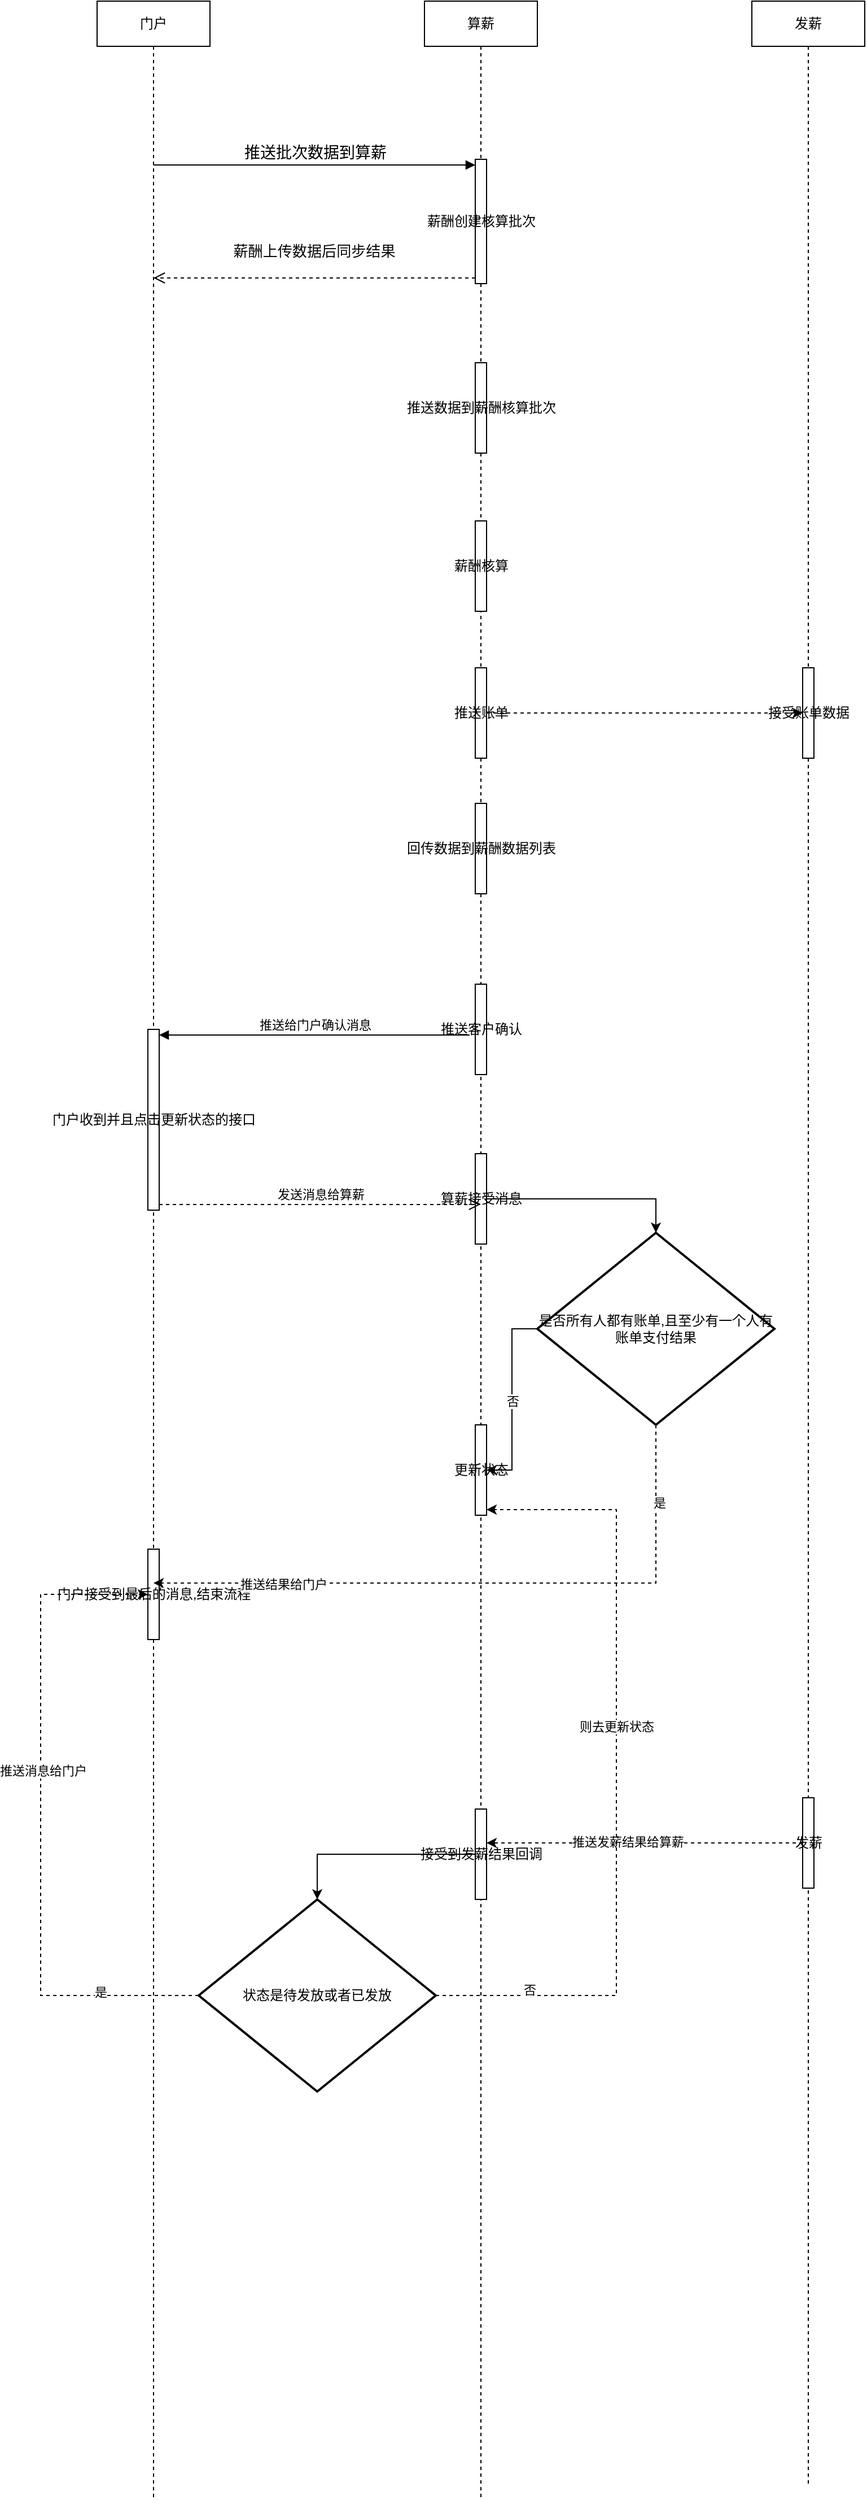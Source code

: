 <mxfile version="23.1.7" type="github">
  <diagram name="第 1 页" id="T3X3Ji3QXBZI6S5g4IXQ">
    <mxGraphModel dx="1914" dy="966" grid="1" gridSize="10" guides="1" tooltips="1" connect="1" arrows="1" fold="1" page="1" pageScale="1" pageWidth="4681" pageHeight="3300" math="0" shadow="0">
      <root>
        <mxCell id="0" />
        <mxCell id="1" parent="0" />
        <mxCell id="SMPte7XX7G0ImKCcsKHW-1" value="门户" style="shape=umlLifeline;perimeter=lifelinePerimeter;whiteSpace=wrap;html=1;container=1;dropTarget=0;collapsible=0;recursiveResize=0;outlineConnect=0;portConstraint=eastwest;newEdgeStyle={&quot;curved&quot;:0,&quot;rounded&quot;:0};" vertex="1" parent="1">
          <mxGeometry x="670" y="640" width="100" height="2210" as="geometry" />
        </mxCell>
        <mxCell id="SMPte7XX7G0ImKCcsKHW-14" value="门户收到并且点击更新状态的接口" style="html=1;points=[[0,0,0,0,5],[0,1,0,0,-5],[1,0,0,0,5],[1,1,0,0,-5]];perimeter=orthogonalPerimeter;outlineConnect=0;targetShapes=umlLifeline;portConstraint=eastwest;newEdgeStyle={&quot;curved&quot;:0,&quot;rounded&quot;:0};" vertex="1" parent="SMPte7XX7G0ImKCcsKHW-1">
          <mxGeometry x="45" y="910" width="10" height="160" as="geometry" />
        </mxCell>
        <mxCell id="SMPte7XX7G0ImKCcsKHW-36" value="门户接受到最后的消息,结束流程" style="html=1;points=[[0,0,0,0,5],[0,1,0,0,-5],[1,0,0,0,5],[1,1,0,0,-5]];perimeter=orthogonalPerimeter;outlineConnect=0;targetShapes=umlLifeline;portConstraint=eastwest;newEdgeStyle={&quot;curved&quot;:0,&quot;rounded&quot;:0};" vertex="1" parent="SMPte7XX7G0ImKCcsKHW-1">
          <mxGeometry x="45" y="1370" width="10" height="80" as="geometry" />
        </mxCell>
        <mxCell id="SMPte7XX7G0ImKCcsKHW-2" value="算薪" style="shape=umlLifeline;perimeter=lifelinePerimeter;whiteSpace=wrap;html=1;container=1;dropTarget=0;collapsible=0;recursiveResize=0;outlineConnect=0;portConstraint=eastwest;newEdgeStyle={&quot;curved&quot;:0,&quot;rounded&quot;:0};" vertex="1" parent="1">
          <mxGeometry x="960" y="640" width="100" height="2210" as="geometry" />
        </mxCell>
        <mxCell id="SMPte7XX7G0ImKCcsKHW-4" value="薪酬创建核算批次" style="html=1;points=[[0,0,0,0,5],[0,1,0,0,-5],[1,0,0,0,5],[1,1,0,0,-5]];perimeter=orthogonalPerimeter;outlineConnect=0;targetShapes=umlLifeline;portConstraint=eastwest;newEdgeStyle={&quot;curved&quot;:0,&quot;rounded&quot;:0};" vertex="1" parent="SMPte7XX7G0ImKCcsKHW-2">
          <mxGeometry x="45" y="140" width="10" height="110" as="geometry" />
        </mxCell>
        <mxCell id="SMPte7XX7G0ImKCcsKHW-7" value="推送数据到薪酬核算批次" style="html=1;points=[[0,0,0,0,5],[0,1,0,0,-5],[1,0,0,0,5],[1,1,0,0,-5]];perimeter=orthogonalPerimeter;outlineConnect=0;targetShapes=umlLifeline;portConstraint=eastwest;newEdgeStyle={&quot;curved&quot;:0,&quot;rounded&quot;:0};" vertex="1" parent="SMPte7XX7G0ImKCcsKHW-2">
          <mxGeometry x="45" y="320" width="10" height="80" as="geometry" />
        </mxCell>
        <mxCell id="SMPte7XX7G0ImKCcsKHW-8" value="薪酬核算" style="html=1;points=[[0,0,0,0,5],[0,1,0,0,-5],[1,0,0,0,5],[1,1,0,0,-5]];perimeter=orthogonalPerimeter;outlineConnect=0;targetShapes=umlLifeline;portConstraint=eastwest;newEdgeStyle={&quot;curved&quot;:0,&quot;rounded&quot;:0};" vertex="1" parent="SMPte7XX7G0ImKCcsKHW-2">
          <mxGeometry x="45" y="460" width="10" height="80" as="geometry" />
        </mxCell>
        <mxCell id="SMPte7XX7G0ImKCcsKHW-9" value="推送账单" style="html=1;points=[[0,0,0,0,5],[0,1,0,0,-5],[1,0,0,0,5],[1,1,0,0,-5]];perimeter=orthogonalPerimeter;outlineConnect=0;targetShapes=umlLifeline;portConstraint=eastwest;newEdgeStyle={&quot;curved&quot;:0,&quot;rounded&quot;:0};" vertex="1" parent="SMPte7XX7G0ImKCcsKHW-2">
          <mxGeometry x="45" y="590" width="10" height="80" as="geometry" />
        </mxCell>
        <mxCell id="SMPte7XX7G0ImKCcsKHW-10" value="回传数据到薪酬数据列表" style="html=1;points=[[0,0,0,0,5],[0,1,0,0,-5],[1,0,0,0,5],[1,1,0,0,-5]];perimeter=orthogonalPerimeter;outlineConnect=0;targetShapes=umlLifeline;portConstraint=eastwest;newEdgeStyle={&quot;curved&quot;:0,&quot;rounded&quot;:0};" vertex="1" parent="SMPte7XX7G0ImKCcsKHW-2">
          <mxGeometry x="45" y="710" width="10" height="80" as="geometry" />
        </mxCell>
        <mxCell id="SMPte7XX7G0ImKCcsKHW-11" value="推送客户确认" style="html=1;points=[[0,0,0,0,5],[0,1,0,0,-5],[1,0,0,0,5],[1,1,0,0,-5]];perimeter=orthogonalPerimeter;outlineConnect=0;targetShapes=umlLifeline;portConstraint=eastwest;newEdgeStyle={&quot;curved&quot;:0,&quot;rounded&quot;:0};" vertex="1" parent="SMPte7XX7G0ImKCcsKHW-2">
          <mxGeometry x="45" y="870" width="10" height="80" as="geometry" />
        </mxCell>
        <mxCell id="SMPte7XX7G0ImKCcsKHW-18" value="算薪接受消息" style="html=1;points=[[0,0,0,0,5],[0,1,0,0,-5],[1,0,0,0,5],[1,1,0,0,-5]];perimeter=orthogonalPerimeter;outlineConnect=0;targetShapes=umlLifeline;portConstraint=eastwest;newEdgeStyle={&quot;curved&quot;:0,&quot;rounded&quot;:0};" vertex="1" parent="SMPte7XX7G0ImKCcsKHW-2">
          <mxGeometry x="45" y="1020" width="10" height="80" as="geometry" />
        </mxCell>
        <mxCell id="SMPte7XX7G0ImKCcsKHW-21" value="更新状态" style="html=1;points=[[0,0,0,0,5],[0,1,0,0,-5],[1,0,0,0,5],[1,1,0,0,-5]];perimeter=orthogonalPerimeter;outlineConnect=0;targetShapes=umlLifeline;portConstraint=eastwest;newEdgeStyle={&quot;curved&quot;:0,&quot;rounded&quot;:0};" vertex="1" parent="SMPte7XX7G0ImKCcsKHW-2">
          <mxGeometry x="45" y="1260" width="10" height="80" as="geometry" />
        </mxCell>
        <mxCell id="SMPte7XX7G0ImKCcsKHW-31" value="接受到发薪结果回调" style="html=1;points=[[0,0,0,0,5],[0,1,0,0,-5],[1,0,0,0,5],[1,1,0,0,-5]];perimeter=orthogonalPerimeter;outlineConnect=0;targetShapes=umlLifeline;portConstraint=eastwest;newEdgeStyle={&quot;curved&quot;:0,&quot;rounded&quot;:0};" vertex="1" parent="SMPte7XX7G0ImKCcsKHW-2">
          <mxGeometry x="45" y="1600" width="10" height="80" as="geometry" />
        </mxCell>
        <mxCell id="SMPte7XX7G0ImKCcsKHW-3" value="发薪" style="shape=umlLifeline;perimeter=lifelinePerimeter;whiteSpace=wrap;html=1;container=1;dropTarget=0;collapsible=0;recursiveResize=0;outlineConnect=0;portConstraint=eastwest;newEdgeStyle={&quot;curved&quot;:0,&quot;rounded&quot;:0};" vertex="1" parent="1">
          <mxGeometry x="1250" y="640" width="100" height="2200" as="geometry" />
        </mxCell>
        <mxCell id="SMPte7XX7G0ImKCcsKHW-28" value="接受账单数据" style="html=1;points=[[0,0,0,0,5],[0,1,0,0,-5],[1,0,0,0,5],[1,1,0,0,-5]];perimeter=orthogonalPerimeter;outlineConnect=0;targetShapes=umlLifeline;portConstraint=eastwest;newEdgeStyle={&quot;curved&quot;:0,&quot;rounded&quot;:0};" vertex="1" parent="SMPte7XX7G0ImKCcsKHW-3">
          <mxGeometry x="45" y="590" width="10" height="80" as="geometry" />
        </mxCell>
        <mxCell id="SMPte7XX7G0ImKCcsKHW-30" value="发薪" style="html=1;points=[[0,0,0,0,5],[0,1,0,0,-5],[1,0,0,0,5],[1,1,0,0,-5]];perimeter=orthogonalPerimeter;outlineConnect=0;targetShapes=umlLifeline;portConstraint=eastwest;newEdgeStyle={&quot;curved&quot;:0,&quot;rounded&quot;:0};" vertex="1" parent="SMPte7XX7G0ImKCcsKHW-3">
          <mxGeometry x="45" y="1590" width="10" height="80" as="geometry" />
        </mxCell>
        <mxCell id="SMPte7XX7G0ImKCcsKHW-5" value="&lt;font style=&quot;font-size: 14px;&quot;&gt;推送批次数据到算薪&lt;/font&gt;" style="html=1;verticalAlign=bottom;endArrow=block;curved=0;rounded=0;entryX=0;entryY=0;entryDx=0;entryDy=5;" edge="1" target="SMPte7XX7G0ImKCcsKHW-4" parent="1" source="SMPte7XX7G0ImKCcsKHW-1">
          <mxGeometry relative="1" as="geometry">
            <mxPoint x="935" y="785" as="sourcePoint" />
          </mxGeometry>
        </mxCell>
        <mxCell id="SMPte7XX7G0ImKCcsKHW-6" value="&lt;div style=&quot;color: rgb(8, 8, 8);&quot;&gt;&lt;pre style=&quot;font-size: 9.8pt;&quot;&gt;&lt;font face=&quot;Helvetica&quot;&gt;薪酬上传数据后同步结果&lt;/font&gt;&lt;/pre&gt;&lt;/div&gt;" style="html=1;verticalAlign=bottom;endArrow=open;dashed=1;endSize=8;curved=0;rounded=0;exitX=0;exitY=1;exitDx=0;exitDy=-5;" edge="1" source="SMPte7XX7G0ImKCcsKHW-4" parent="1" target="SMPte7XX7G0ImKCcsKHW-1">
          <mxGeometry x="0.002" relative="1" as="geometry">
            <mxPoint x="935" y="855" as="targetPoint" />
            <mxPoint as="offset" />
          </mxGeometry>
        </mxCell>
        <mxCell id="SMPte7XX7G0ImKCcsKHW-15" value="推送给门户确认消息" style="html=1;verticalAlign=bottom;endArrow=block;curved=0;rounded=0;entryX=1;entryY=0;entryDx=0;entryDy=5;" edge="1" target="SMPte7XX7G0ImKCcsKHW-14" parent="1">
          <mxGeometry relative="1" as="geometry">
            <mxPoint x="1000" y="1555" as="sourcePoint" />
          </mxGeometry>
        </mxCell>
        <mxCell id="SMPte7XX7G0ImKCcsKHW-16" value="发送消息给算薪" style="html=1;verticalAlign=bottom;endArrow=open;dashed=1;endSize=8;curved=0;rounded=0;exitX=1;exitY=1;exitDx=0;exitDy=-5;" edge="1" source="SMPte7XX7G0ImKCcsKHW-14" parent="1" target="SMPte7XX7G0ImKCcsKHW-2">
          <mxGeometry relative="1" as="geometry">
            <mxPoint x="795" y="1625" as="targetPoint" />
          </mxGeometry>
        </mxCell>
        <mxCell id="SMPte7XX7G0ImKCcsKHW-22" style="edgeStyle=orthogonalEdgeStyle;rounded=0;orthogonalLoop=1;jettySize=auto;html=1;" edge="1" parent="1" source="SMPte7XX7G0ImKCcsKHW-19" target="SMPte7XX7G0ImKCcsKHW-21">
          <mxGeometry relative="1" as="geometry" />
        </mxCell>
        <mxCell id="SMPte7XX7G0ImKCcsKHW-24" value="否" style="edgeLabel;html=1;align=center;verticalAlign=middle;resizable=0;points=[];" vertex="1" connectable="0" parent="SMPte7XX7G0ImKCcsKHW-22">
          <mxGeometry x="0.018" relative="1" as="geometry">
            <mxPoint as="offset" />
          </mxGeometry>
        </mxCell>
        <mxCell id="SMPte7XX7G0ImKCcsKHW-25" style="edgeStyle=orthogonalEdgeStyle;rounded=0;orthogonalLoop=1;jettySize=auto;html=1;dashed=1;" edge="1" parent="1" source="SMPte7XX7G0ImKCcsKHW-19" target="SMPte7XX7G0ImKCcsKHW-1">
          <mxGeometry relative="1" as="geometry">
            <Array as="points">
              <mxPoint x="1165" y="2040" />
            </Array>
          </mxGeometry>
        </mxCell>
        <mxCell id="SMPte7XX7G0ImKCcsKHW-26" value="是" style="edgeLabel;html=1;align=center;verticalAlign=middle;resizable=0;points=[];" vertex="1" connectable="0" parent="SMPte7XX7G0ImKCcsKHW-25">
          <mxGeometry x="-0.764" y="3" relative="1" as="geometry">
            <mxPoint as="offset" />
          </mxGeometry>
        </mxCell>
        <mxCell id="SMPte7XX7G0ImKCcsKHW-27" value="推送结果给门户" style="edgeLabel;html=1;align=center;verticalAlign=middle;resizable=0;points=[];" vertex="1" connectable="0" parent="SMPte7XX7G0ImKCcsKHW-25">
          <mxGeometry x="0.611" y="1" relative="1" as="geometry">
            <mxPoint x="1" as="offset" />
          </mxGeometry>
        </mxCell>
        <mxCell id="SMPte7XX7G0ImKCcsKHW-19" value="是否所有人都有账单,且至少有一个人有账单支付结果" style="strokeWidth=2;html=1;shape=mxgraph.flowchart.decision;whiteSpace=wrap;" vertex="1" parent="1">
          <mxGeometry x="1060" y="1730" width="210" height="170" as="geometry" />
        </mxCell>
        <mxCell id="SMPte7XX7G0ImKCcsKHW-20" style="edgeStyle=orthogonalEdgeStyle;rounded=0;orthogonalLoop=1;jettySize=auto;html=1;curved=0;entryX=0.5;entryY=0;entryDx=0;entryDy=0;entryPerimeter=0;" edge="1" parent="1" source="SMPte7XX7G0ImKCcsKHW-18" target="SMPte7XX7G0ImKCcsKHW-19">
          <mxGeometry relative="1" as="geometry" />
        </mxCell>
        <mxCell id="SMPte7XX7G0ImKCcsKHW-29" style="edgeStyle=orthogonalEdgeStyle;rounded=0;orthogonalLoop=1;jettySize=auto;html=1;curved=0;dashed=1;" edge="1" parent="1" source="SMPte7XX7G0ImKCcsKHW-9" target="SMPte7XX7G0ImKCcsKHW-28">
          <mxGeometry relative="1" as="geometry" />
        </mxCell>
        <mxCell id="SMPte7XX7G0ImKCcsKHW-32" style="edgeStyle=orthogonalEdgeStyle;rounded=0;orthogonalLoop=1;jettySize=auto;html=1;curved=0;dashed=1;" edge="1" parent="1" source="SMPte7XX7G0ImKCcsKHW-30" target="SMPte7XX7G0ImKCcsKHW-31">
          <mxGeometry relative="1" as="geometry">
            <Array as="points">
              <mxPoint x="1300" y="2280" />
            </Array>
          </mxGeometry>
        </mxCell>
        <mxCell id="SMPte7XX7G0ImKCcsKHW-33" value="推送发薪结果给算薪" style="edgeLabel;html=1;align=center;verticalAlign=middle;resizable=0;points=[];" vertex="1" connectable="0" parent="SMPte7XX7G0ImKCcsKHW-32">
          <mxGeometry x="0.111" y="-1" relative="1" as="geometry">
            <mxPoint as="offset" />
          </mxGeometry>
        </mxCell>
        <mxCell id="SMPte7XX7G0ImKCcsKHW-39" style="edgeStyle=orthogonalEdgeStyle;rounded=0;orthogonalLoop=1;jettySize=auto;html=1;exitX=0;exitY=0.5;exitDx=0;exitDy=0;exitPerimeter=0;dashed=1;" edge="1" parent="1" source="SMPte7XX7G0ImKCcsKHW-34" target="SMPte7XX7G0ImKCcsKHW-36">
          <mxGeometry relative="1" as="geometry">
            <Array as="points">
              <mxPoint x="620" y="2405" />
              <mxPoint x="620" y="2050" />
            </Array>
          </mxGeometry>
        </mxCell>
        <mxCell id="SMPte7XX7G0ImKCcsKHW-40" value="推送消息给门户" style="edgeLabel;html=1;align=center;verticalAlign=middle;resizable=0;points=[];" vertex="1" connectable="0" parent="SMPte7XX7G0ImKCcsKHW-39">
          <mxGeometry x="0.15" y="-2" relative="1" as="geometry">
            <mxPoint as="offset" />
          </mxGeometry>
        </mxCell>
        <mxCell id="SMPte7XX7G0ImKCcsKHW-41" value="是" style="edgeLabel;html=1;align=center;verticalAlign=middle;resizable=0;points=[];" vertex="1" connectable="0" parent="SMPte7XX7G0ImKCcsKHW-39">
          <mxGeometry x="-0.7" y="-3" relative="1" as="geometry">
            <mxPoint x="1" as="offset" />
          </mxGeometry>
        </mxCell>
        <mxCell id="SMPte7XX7G0ImKCcsKHW-34" value="状态是待发放或者已发放" style="strokeWidth=2;html=1;shape=mxgraph.flowchart.decision;whiteSpace=wrap;" vertex="1" parent="1">
          <mxGeometry x="760" y="2320" width="210" height="170" as="geometry" />
        </mxCell>
        <mxCell id="SMPte7XX7G0ImKCcsKHW-35" style="edgeStyle=orthogonalEdgeStyle;rounded=0;orthogonalLoop=1;jettySize=auto;html=1;curved=0;entryX=0.5;entryY=0;entryDx=0;entryDy=0;entryPerimeter=0;" edge="1" parent="1" source="SMPte7XX7G0ImKCcsKHW-31" target="SMPte7XX7G0ImKCcsKHW-34">
          <mxGeometry relative="1" as="geometry" />
        </mxCell>
        <mxCell id="SMPte7XX7G0ImKCcsKHW-42" style="edgeStyle=orthogonalEdgeStyle;rounded=0;orthogonalLoop=1;jettySize=auto;html=1;exitX=1;exitY=0.5;exitDx=0;exitDy=0;exitPerimeter=0;entryX=1;entryY=1;entryDx=0;entryDy=-5;entryPerimeter=0;dashed=1;" edge="1" parent="1" source="SMPte7XX7G0ImKCcsKHW-34" target="SMPte7XX7G0ImKCcsKHW-21">
          <mxGeometry relative="1" as="geometry">
            <Array as="points">
              <mxPoint x="1130" y="2405" />
              <mxPoint x="1130" y="1975" />
            </Array>
          </mxGeometry>
        </mxCell>
        <mxCell id="SMPte7XX7G0ImKCcsKHW-43" value="否" style="edgeLabel;html=1;align=center;verticalAlign=middle;resizable=0;points=[];" vertex="1" connectable="0" parent="SMPte7XX7G0ImKCcsKHW-42">
          <mxGeometry x="-0.766" y="5" relative="1" as="geometry">
            <mxPoint as="offset" />
          </mxGeometry>
        </mxCell>
        <mxCell id="SMPte7XX7G0ImKCcsKHW-44" value="则去更新状态" style="edgeLabel;html=1;align=center;verticalAlign=middle;resizable=0;points=[];" vertex="1" connectable="0" parent="SMPte7XX7G0ImKCcsKHW-42">
          <mxGeometry x="0.13" relative="1" as="geometry">
            <mxPoint as="offset" />
          </mxGeometry>
        </mxCell>
      </root>
    </mxGraphModel>
  </diagram>
</mxfile>
